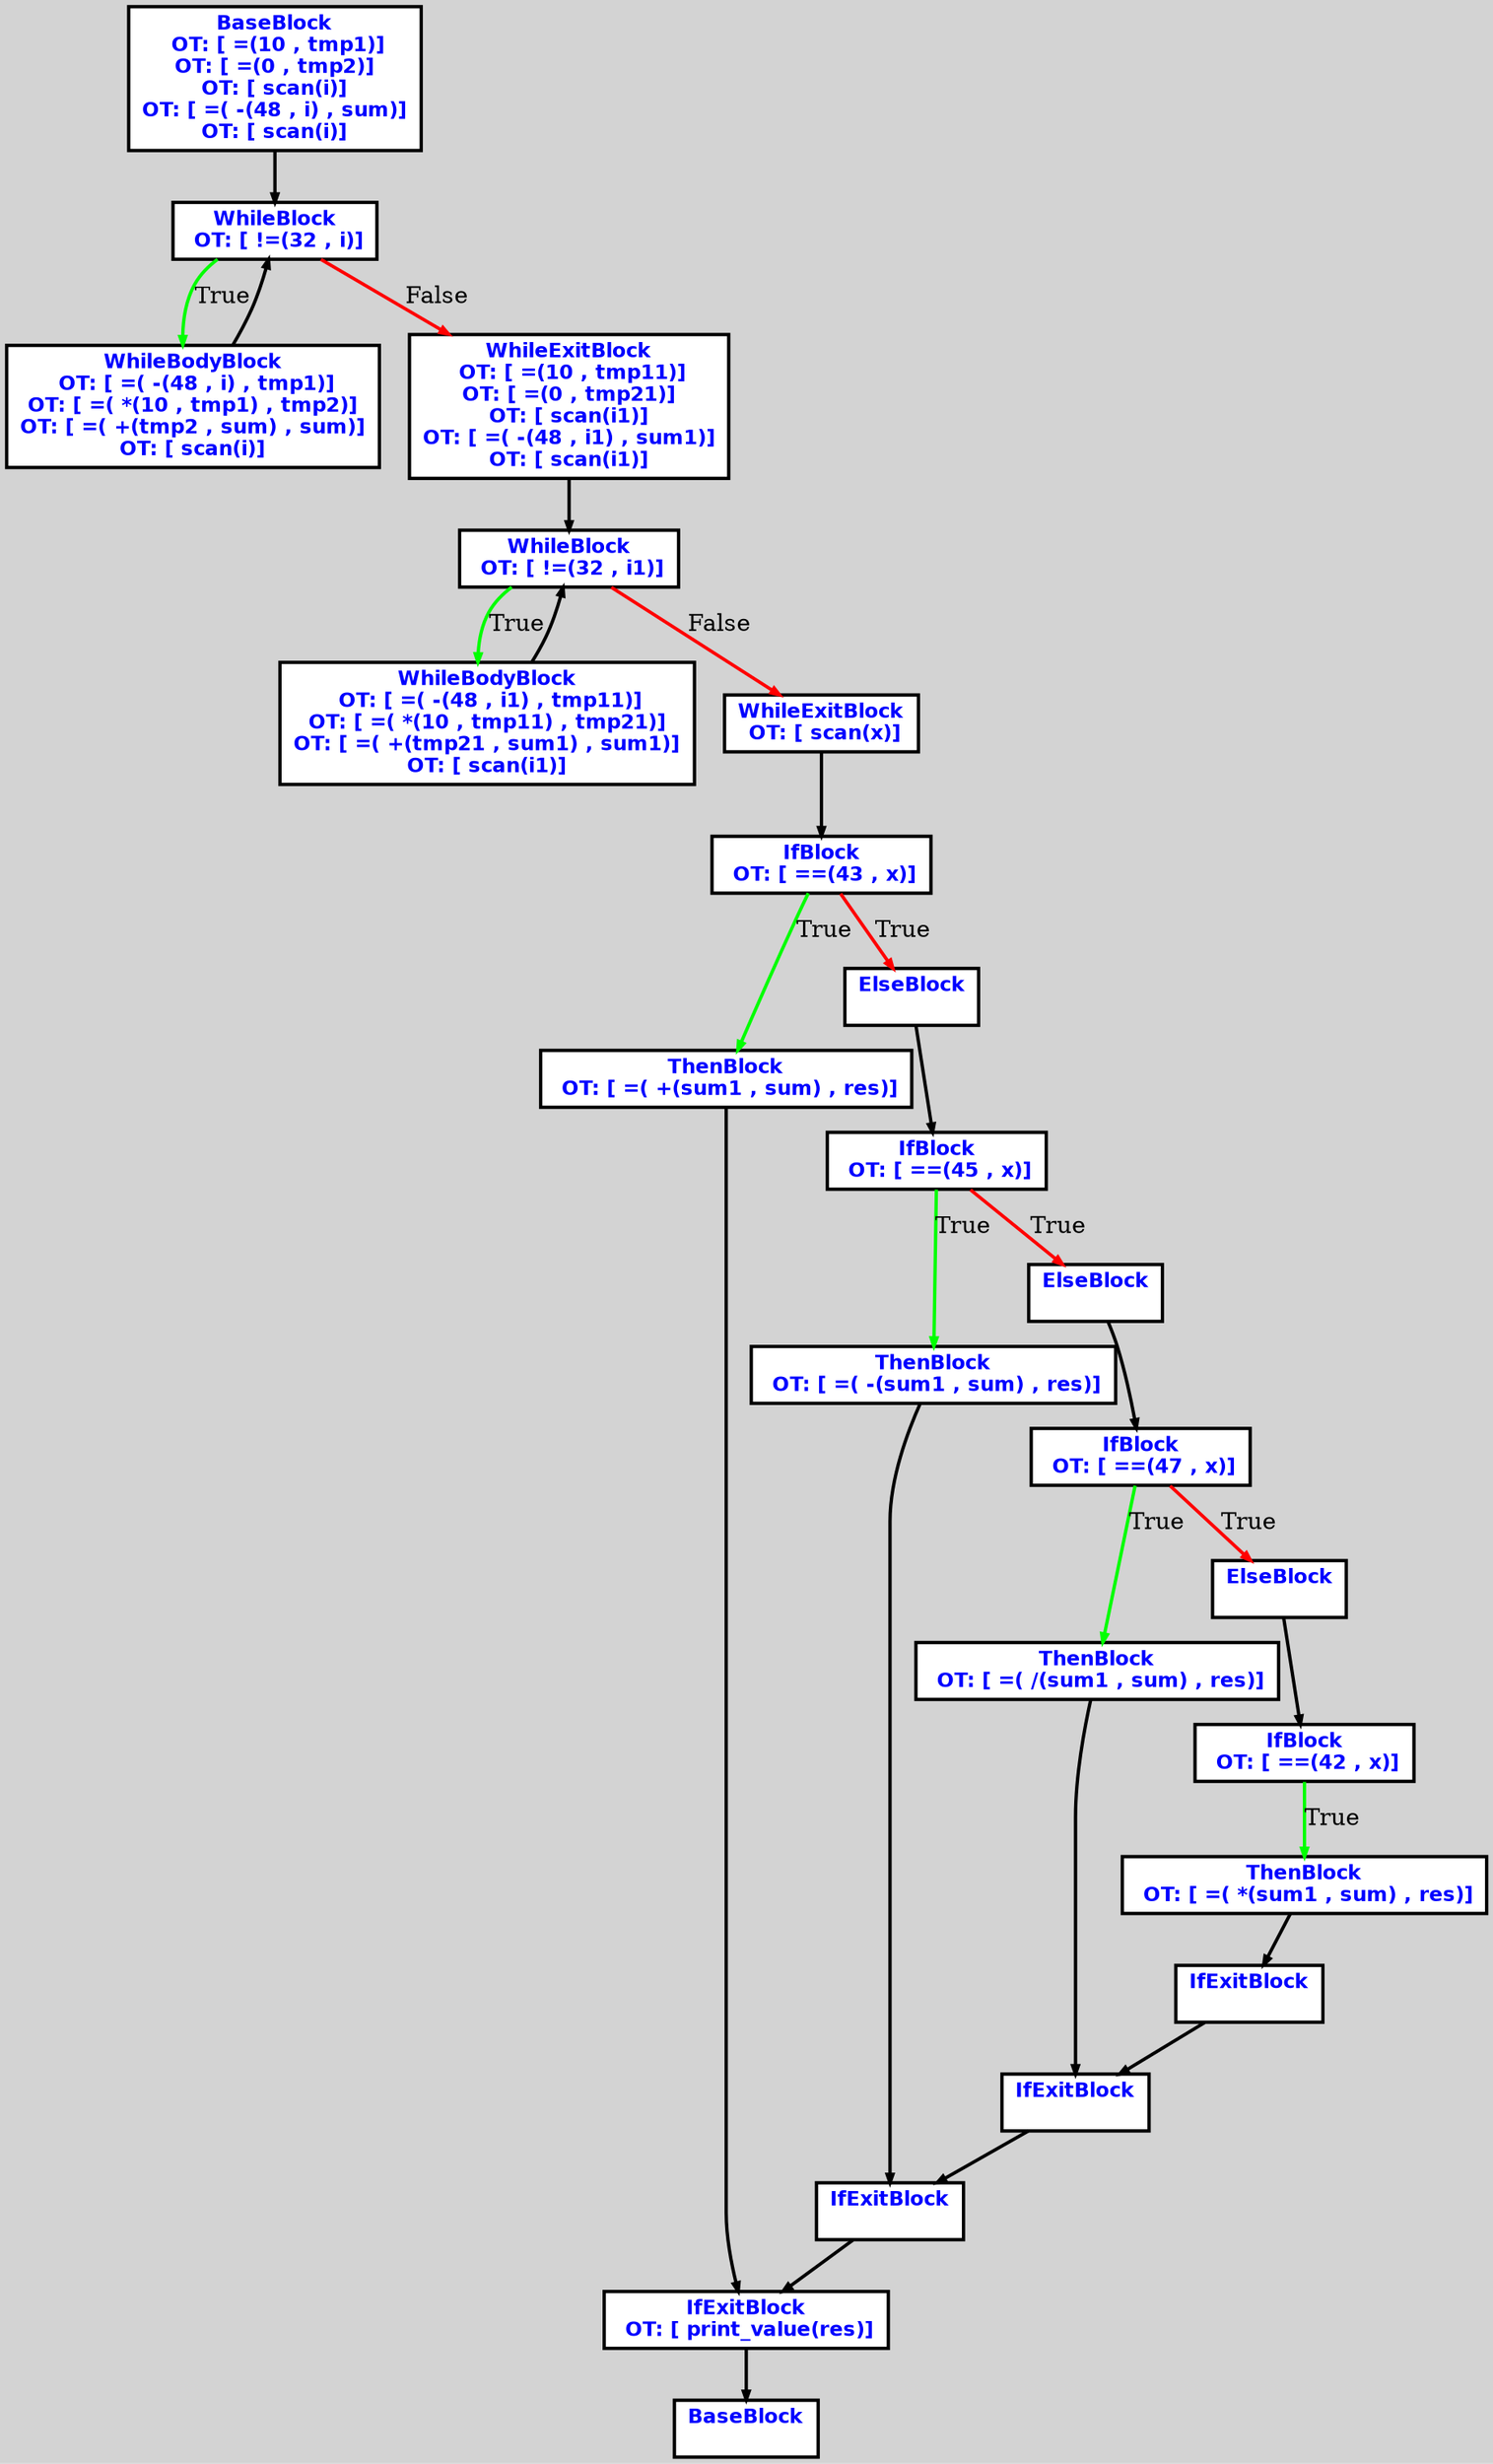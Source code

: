 digraph G {
ordering=out;
ranksep=.4;
bgcolor="lightgrey";  node [shape=box, fixedsize=false, fontsize=12, fontname="Helvetica-bold", fontcolor="blue"
width=.25, height=.25, color="black", fillcolor="white", style="filled, solid, bold"];

edge [arrowsize=.5, color="black", style="bold"]    n0000123E891A15E0 [label="BaseBlock\n OT: [ =(10 , tmp1)]
OT: [ =(0 , tmp2)]
OT: [ scan(i)]
OT: [ =( -(48 , i) , sum)]
OT: [ scan(i)]
"]
    n0000123E891A1640 [label="WhileBlock\n OT: [ !=(32 , i)]
"]
    n0000123E891A15E0 -> n0000123E891A1640
	   n0000123E891A1640 -> n0000123E891A16A0 [ label = "True" color="green"]
    n0000123E891A16A0 [label="WhileBodyBlock\n OT: [ =( -(48 , i) , tmp1)]
OT: [ =( *(10 , tmp1) , tmp2)]
OT: [ =( +(tmp2 , sum) , sum)]
OT: [ scan(i)]
"]
    n0000123E891A16A0 -> n0000123E891A1640
	   n0000123E891A1640 -> n0000123E891A1700 [ label = "False" color="red"]
    n0000123E891A1700 [label="WhileExitBlock\n OT: [ =(10 , tmp11)]
OT: [ =(0 , tmp21)]
OT: [ scan(i1)]
OT: [ =( -(48 , i1) , sum1)]
OT: [ scan(i1)]
"]
    n0000123E891A1760 [label="WhileBlock\n OT: [ !=(32 , i1)]
"]
    n0000123E891A1700 -> n0000123E891A1760
	   n0000123E891A1760 -> n0000123E891A17C0 [ label = "True" color="green"]
    n0000123E891A17C0 [label="WhileBodyBlock\n OT: [ =( -(48 , i1) , tmp11)]
OT: [ =( *(10 , tmp11) , tmp21)]
OT: [ =( +(tmp21 , sum1) , sum1)]
OT: [ scan(i1)]
"]
    n0000123E891A17C0 -> n0000123E891A1760
	   n0000123E891A1760 -> n0000123E891A1820 [ label = "False" color="red"]
    n0000123E891A1820 [label="WhileExitBlock\n OT: [ scan(x)]
"]
    n0000123E891A18E0 [label="IfBlock\n OT: [ ==(43 , x)]
"]
    n0000123E891A1820 -> n0000123E891A18E0
    n0000123E891A18E0 -> n0000123E891A1940 [label="True" color="green"]
    n0000123E891A1940 [label="ThenBlock\n OT: [ =( +(sum1 , sum) , res)]
"]
    n0000123E891A1E20 [label="IfExitBlock\n OT: [ print_value(res)]
"]
    n0000123E891A1940 -> n0000123E891A1E20
    n0000123E891A1EE0 [label="BaseBlock\n "]
    n0000123E891A1E20 -> n0000123E891A1EE0
    n0000123E891A18E0 -> n0000123E891A19A0 [label="True" color="red"]
    n0000123E891A19A0 [label="ElseBlock\n "]
    n0000123E891A1A00 [label="IfBlock\n OT: [ ==(45 , x)]
"]
    n0000123E891A19A0 -> n0000123E891A1A00
    n0000123E891A1A00 -> n0000123E891A1A60 [label="True" color="green"]
    n0000123E891A1A60 [label="ThenBlock\n OT: [ =( -(sum1 , sum) , res)]
"]
    n0000123E891A1DC0 [label="IfExitBlock\n "]
    n0000123E891A1A60 -> n0000123E891A1DC0
    n0000123E891A1DC0 -> n0000123E891A1E20
    n0000123E891A1A00 -> n0000123E891A1AC0 [label="True" color="red"]
    n0000123E891A1AC0 [label="ElseBlock\n "]
    n0000123E891A1B20 [label="IfBlock\n OT: [ ==(47 , x)]
"]
    n0000123E891A1AC0 -> n0000123E891A1B20
    n0000123E891A1B20 -> n0000123E891A1B80 [label="True" color="green"]
    n0000123E891A1B80 [label="ThenBlock\n OT: [ =( /(sum1 , sum) , res)]
"]
    n0000123E891A1D60 [label="IfExitBlock\n "]
    n0000123E891A1B80 -> n0000123E891A1D60
    n0000123E891A1D60 -> n0000123E891A1DC0
    n0000123E891A1B20 -> n0000123E891A1BE0 [label="True" color="red"]
    n0000123E891A1BE0 [label="ElseBlock\n "]
    n0000123E891A1C40 [label="IfBlock\n OT: [ ==(42 , x)]
"]
    n0000123E891A1BE0 -> n0000123E891A1C40
    n0000123E891A1C40 -> n0000123E891A1CA0 [label="True" color="green"]
    n0000123E891A1CA0 [label="ThenBlock\n OT: [ =( *(sum1 , sum) , res)]
"]
    n0000123E891A1D00 [label="IfExitBlock\n "]
    n0000123E891A1CA0 -> n0000123E891A1D00
    n0000123E891A1D00 -> n0000123E891A1D60
}
